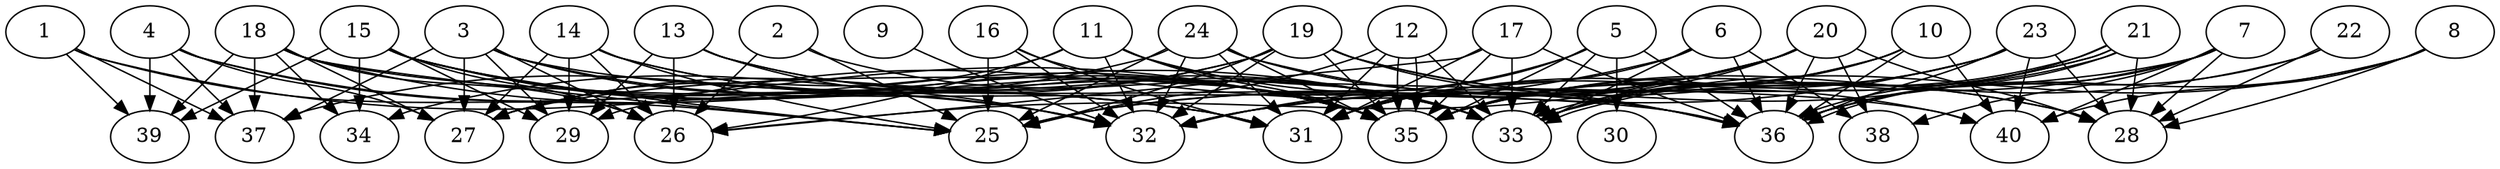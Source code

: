 // DAG automatically generated by daggen at Tue Aug  6 16:28:35 2019
// ./daggen --dot -n 40 --ccr 0.3 --fat 0.8 --regular 0.5 --density 0.8 --mindata 5242880 --maxdata 52428800 
digraph G {
  1 [size="122269013", alpha="0.03", expect_size="36680704"] 
  1 -> 25 [size ="36680704"]
  1 -> 31 [size ="36680704"]
  1 -> 37 [size ="36680704"]
  1 -> 39 [size ="36680704"]
  2 [size="104611840", alpha="0.11", expect_size="31383552"] 
  2 -> 25 [size ="31383552"]
  2 -> 26 [size ="31383552"]
  2 -> 33 [size ="31383552"]
  3 [size="155596800", alpha="0.15", expect_size="46679040"] 
  3 -> 26 [size ="46679040"]
  3 -> 27 [size ="46679040"]
  3 -> 29 [size ="46679040"]
  3 -> 32 [size ="46679040"]
  3 -> 35 [size ="46679040"]
  3 -> 37 [size ="46679040"]
  3 -> 40 [size ="46679040"]
  4 [size="78687573", alpha="0.03", expect_size="23606272"] 
  4 -> 27 [size ="23606272"]
  4 -> 32 [size ="23606272"]
  4 -> 35 [size ="23606272"]
  4 -> 37 [size ="23606272"]
  4 -> 39 [size ="23606272"]
  5 [size="114483200", alpha="0.00", expect_size="34344960"] 
  5 -> 30 [size ="34344960"]
  5 -> 31 [size ="34344960"]
  5 -> 32 [size ="34344960"]
  5 -> 33 [size ="34344960"]
  5 -> 35 [size ="34344960"]
  5 -> 36 [size ="34344960"]
  6 [size="119258453", alpha="0.03", expect_size="35777536"] 
  6 -> 29 [size ="35777536"]
  6 -> 31 [size ="35777536"]
  6 -> 33 [size ="35777536"]
  6 -> 36 [size ="35777536"]
  6 -> 38 [size ="35777536"]
  7 [size="49329493", alpha="0.05", expect_size="14798848"] 
  7 -> 27 [size ="14798848"]
  7 -> 28 [size ="14798848"]
  7 -> 35 [size ="14798848"]
  7 -> 36 [size ="14798848"]
  7 -> 38 [size ="14798848"]
  7 -> 40 [size ="14798848"]
  8 [size="170106880", alpha="0.03", expect_size="51032064"] 
  8 -> 28 [size ="51032064"]
  8 -> 33 [size ="51032064"]
  8 -> 36 [size ="51032064"]
  8 -> 40 [size ="51032064"]
  9 [size="30743893", alpha="0.16", expect_size="9223168"] 
  9 -> 32 [size ="9223168"]
  10 [size="128221867", alpha="0.12", expect_size="38466560"] 
  10 -> 32 [size ="38466560"]
  10 -> 33 [size ="38466560"]
  10 -> 35 [size ="38466560"]
  10 -> 36 [size ="38466560"]
  10 -> 40 [size ="38466560"]
  11 [size="28579840", alpha="0.02", expect_size="8573952"] 
  11 -> 26 [size ="8573952"]
  11 -> 27 [size ="8573952"]
  11 -> 32 [size ="8573952"]
  11 -> 33 [size ="8573952"]
  11 -> 35 [size ="8573952"]
  11 -> 36 [size ="8573952"]
  12 [size="56019627", alpha="0.12", expect_size="16805888"] 
  12 -> 25 [size ="16805888"]
  12 -> 31 [size ="16805888"]
  12 -> 33 [size ="16805888"]
  12 -> 35 [size ="16805888"]
  12 -> 35 [size ="16805888"]
  13 [size="139946667", alpha="0.07", expect_size="41984000"] 
  13 -> 26 [size ="41984000"]
  13 -> 29 [size ="41984000"]
  13 -> 32 [size ="41984000"]
  13 -> 33 [size ="41984000"]
  13 -> 35 [size ="41984000"]
  14 [size="103970133", alpha="0.02", expect_size="31191040"] 
  14 -> 25 [size ="31191040"]
  14 -> 26 [size ="31191040"]
  14 -> 27 [size ="31191040"]
  14 -> 29 [size ="31191040"]
  14 -> 33 [size ="31191040"]
  14 -> 35 [size ="31191040"]
  15 [size="125682347", alpha="0.17", expect_size="37704704"] 
  15 -> 25 [size ="37704704"]
  15 -> 26 [size ="37704704"]
  15 -> 29 [size ="37704704"]
  15 -> 31 [size ="37704704"]
  15 -> 33 [size ="37704704"]
  15 -> 34 [size ="37704704"]
  15 -> 35 [size ="37704704"]
  15 -> 39 [size ="37704704"]
  16 [size="128901120", alpha="0.20", expect_size="38670336"] 
  16 -> 25 [size ="38670336"]
  16 -> 31 [size ="38670336"]
  16 -> 32 [size ="38670336"]
  16 -> 35 [size ="38670336"]
  17 [size="153344000", alpha="0.07", expect_size="46003200"] 
  17 -> 26 [size ="46003200"]
  17 -> 31 [size ="46003200"]
  17 -> 33 [size ="46003200"]
  17 -> 35 [size ="46003200"]
  17 -> 36 [size ="46003200"]
  18 [size="37570560", alpha="0.04", expect_size="11271168"] 
  18 -> 25 [size ="11271168"]
  18 -> 26 [size ="11271168"]
  18 -> 27 [size ="11271168"]
  18 -> 31 [size ="11271168"]
  18 -> 34 [size ="11271168"]
  18 -> 36 [size ="11271168"]
  18 -> 37 [size ="11271168"]
  18 -> 39 [size ="11271168"]
  19 [size="64375467", alpha="0.07", expect_size="19312640"] 
  19 -> 25 [size ="19312640"]
  19 -> 27 [size ="19312640"]
  19 -> 28 [size ="19312640"]
  19 -> 32 [size ="19312640"]
  19 -> 34 [size ="19312640"]
  19 -> 35 [size ="19312640"]
  19 -> 36 [size ="19312640"]
  19 -> 40 [size ="19312640"]
  20 [size="32662187", alpha="0.03", expect_size="9798656"] 
  20 -> 25 [size ="9798656"]
  20 -> 26 [size ="9798656"]
  20 -> 28 [size ="9798656"]
  20 -> 32 [size ="9798656"]
  20 -> 33 [size ="9798656"]
  20 -> 35 [size ="9798656"]
  20 -> 36 [size ="9798656"]
  20 -> 38 [size ="9798656"]
  21 [size="127279787", alpha="0.12", expect_size="38183936"] 
  21 -> 28 [size ="38183936"]
  21 -> 31 [size ="38183936"]
  21 -> 32 [size ="38183936"]
  21 -> 33 [size ="38183936"]
  21 -> 33 [size ="38183936"]
  21 -> 36 [size ="38183936"]
  21 -> 36 [size ="38183936"]
  22 [size="145506987", alpha="0.13", expect_size="43652096"] 
  22 -> 28 [size ="43652096"]
  22 -> 35 [size ="43652096"]
  22 -> 36 [size ="43652096"]
  23 [size="80254293", alpha="0.11", expect_size="24076288"] 
  23 -> 25 [size ="24076288"]
  23 -> 28 [size ="24076288"]
  23 -> 31 [size ="24076288"]
  23 -> 35 [size ="24076288"]
  23 -> 36 [size ="24076288"]
  23 -> 40 [size ="24076288"]
  24 [size="139124053", alpha="0.17", expect_size="41737216"] 
  24 -> 25 [size ="41737216"]
  24 -> 28 [size ="41737216"]
  24 -> 31 [size ="41737216"]
  24 -> 32 [size ="41737216"]
  24 -> 35 [size ="41737216"]
  24 -> 36 [size ="41737216"]
  24 -> 37 [size ="41737216"]
  25 [size="151845547", alpha="0.15", expect_size="45553664"] 
  26 [size="129703253", alpha="0.06", expect_size="38910976"] 
  27 [size="127597227", alpha="0.01", expect_size="38279168"] 
  28 [size="24552107", alpha="0.16", expect_size="7365632"] 
  29 [size="57289387", alpha="0.12", expect_size="17186816"] 
  30 [size="112032427", alpha="0.02", expect_size="33609728"] 
  31 [size="135990613", alpha="0.14", expect_size="40797184"] 
  32 [size="76670293", alpha="0.11", expect_size="23001088"] 
  33 [size="21210453", alpha="0.03", expect_size="6363136"] 
  34 [size="107731627", alpha="0.06", expect_size="32319488"] 
  35 [size="82868907", alpha="0.03", expect_size="24860672"] 
  36 [size="43639467", alpha="0.14", expect_size="13091840"] 
  37 [size="91822080", alpha="0.03", expect_size="27546624"] 
  38 [size="101983573", alpha="0.14", expect_size="30595072"] 
  39 [size="69474987", alpha="0.11", expect_size="20842496"] 
  40 [size="164850347", alpha="0.10", expect_size="49455104"] 
}
